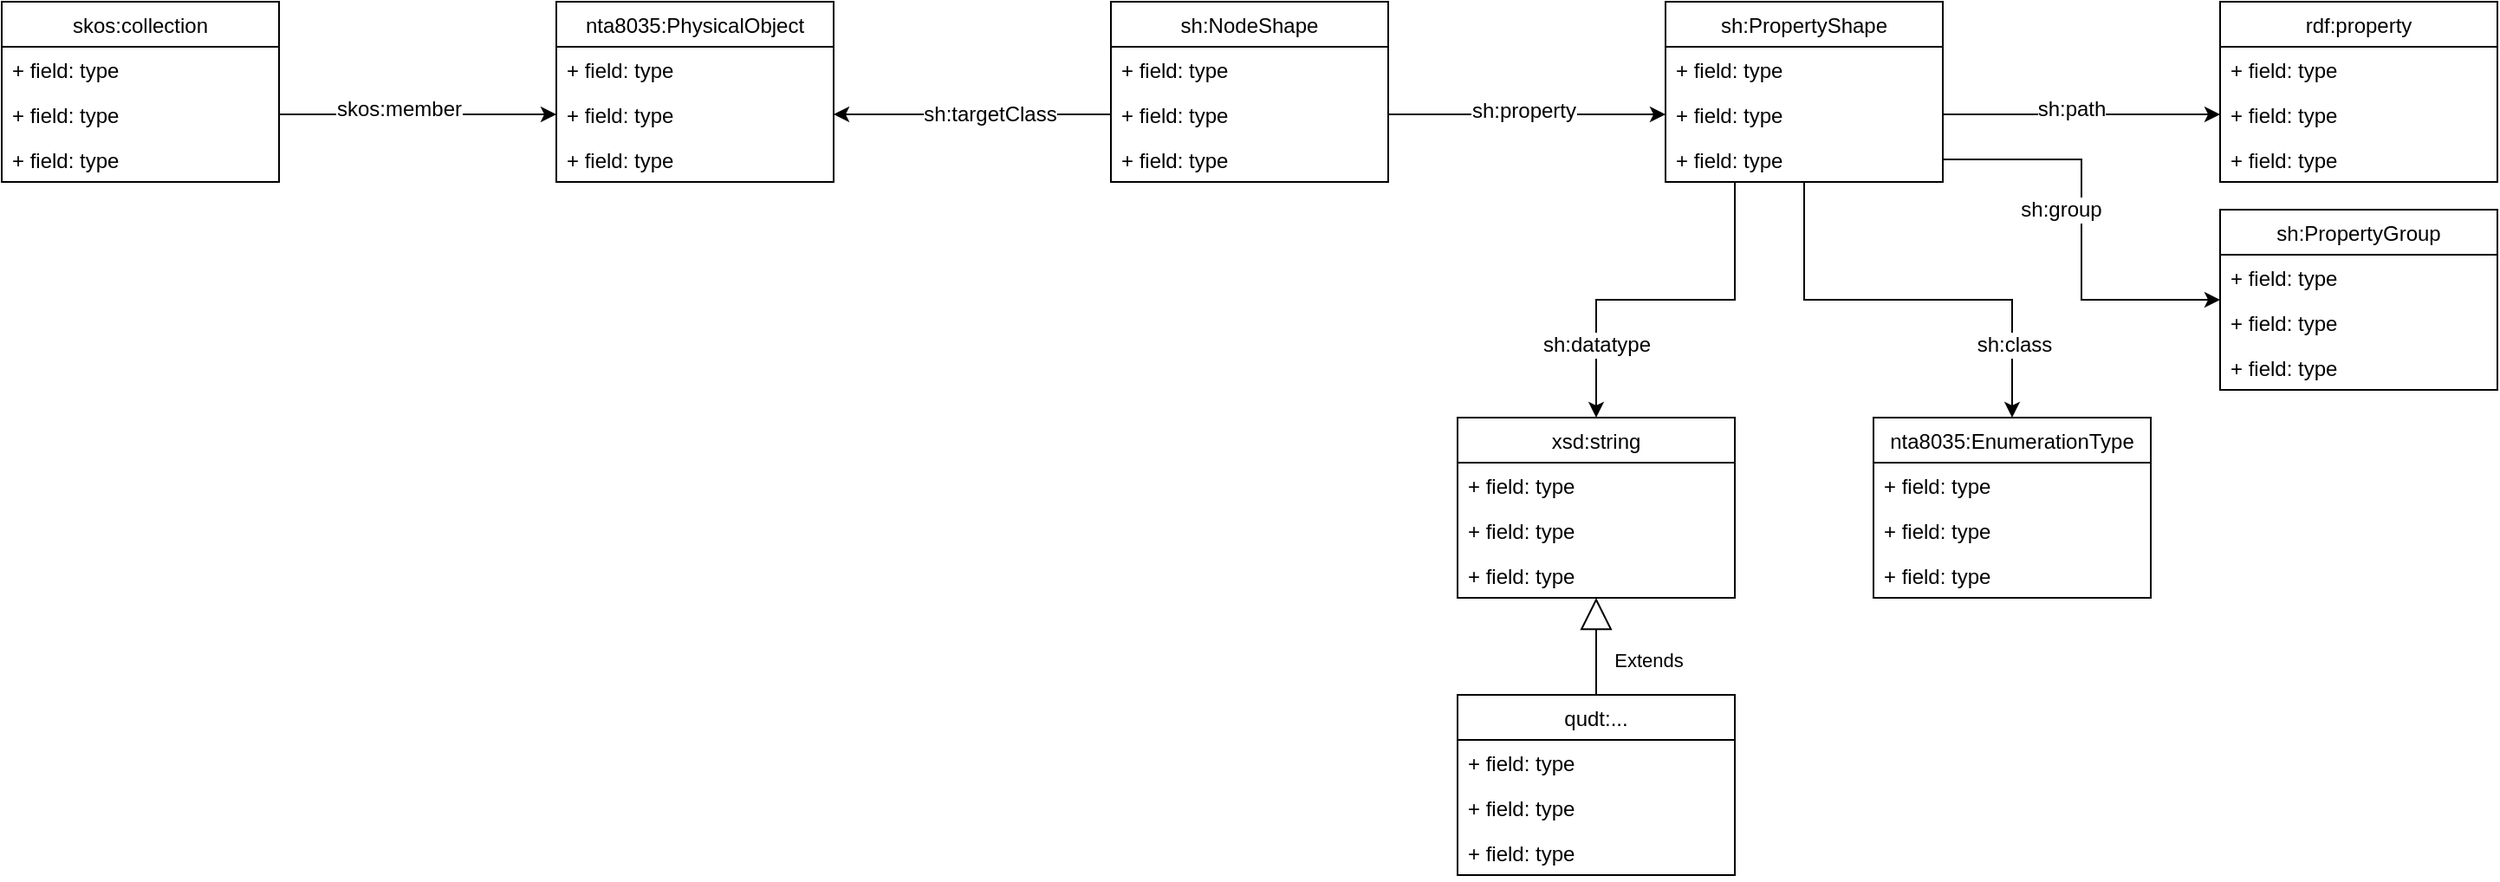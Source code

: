<mxfile version="12.6.7" type="github">
  <diagram id="uO4dAVEa6rhhREKeQXkx" name="Page-1">
    <mxGraphModel dx="1662" dy="909" grid="1" gridSize="10" guides="1" tooltips="1" connect="1" arrows="1" fold="1" page="1" pageScale="1" pageWidth="1654" pageHeight="1169" math="0" shadow="0">
      <root>
        <mxCell id="0"/>
        <mxCell id="1" parent="0"/>
        <mxCell id="aZ_iibs6CTDmy4hI5hPu-1" value="nta8035:PhysicalObject" style="swimlane;fontStyle=0;childLayout=stackLayout;horizontal=1;startSize=26;fillColor=none;horizontalStack=0;resizeParent=1;resizeParentMax=0;resizeLast=0;collapsible=1;marginBottom=0;" vertex="1" parent="1">
          <mxGeometry x="360" y="40" width="160" height="104" as="geometry"/>
        </mxCell>
        <mxCell id="aZ_iibs6CTDmy4hI5hPu-2" value="+ field: type" style="text;strokeColor=none;fillColor=none;align=left;verticalAlign=top;spacingLeft=4;spacingRight=4;overflow=hidden;rotatable=0;points=[[0,0.5],[1,0.5]];portConstraint=eastwest;" vertex="1" parent="aZ_iibs6CTDmy4hI5hPu-1">
          <mxGeometry y="26" width="160" height="26" as="geometry"/>
        </mxCell>
        <mxCell id="aZ_iibs6CTDmy4hI5hPu-3" value="+ field: type" style="text;strokeColor=none;fillColor=none;align=left;verticalAlign=top;spacingLeft=4;spacingRight=4;overflow=hidden;rotatable=0;points=[[0,0.5],[1,0.5]];portConstraint=eastwest;" vertex="1" parent="aZ_iibs6CTDmy4hI5hPu-1">
          <mxGeometry y="52" width="160" height="26" as="geometry"/>
        </mxCell>
        <mxCell id="aZ_iibs6CTDmy4hI5hPu-4" value="+ field: type" style="text;strokeColor=none;fillColor=none;align=left;verticalAlign=top;spacingLeft=4;spacingRight=4;overflow=hidden;rotatable=0;points=[[0,0.5],[1,0.5]];portConstraint=eastwest;" vertex="1" parent="aZ_iibs6CTDmy4hI5hPu-1">
          <mxGeometry y="78" width="160" height="26" as="geometry"/>
        </mxCell>
        <mxCell id="aZ_iibs6CTDmy4hI5hPu-5" value="skos:collection" style="swimlane;fontStyle=0;childLayout=stackLayout;horizontal=1;startSize=26;fillColor=none;horizontalStack=0;resizeParent=1;resizeParentMax=0;resizeLast=0;collapsible=1;marginBottom=0;" vertex="1" parent="1">
          <mxGeometry x="40" y="40" width="160" height="104" as="geometry"/>
        </mxCell>
        <mxCell id="aZ_iibs6CTDmy4hI5hPu-6" value="+ field: type" style="text;strokeColor=none;fillColor=none;align=left;verticalAlign=top;spacingLeft=4;spacingRight=4;overflow=hidden;rotatable=0;points=[[0,0.5],[1,0.5]];portConstraint=eastwest;" vertex="1" parent="aZ_iibs6CTDmy4hI5hPu-5">
          <mxGeometry y="26" width="160" height="26" as="geometry"/>
        </mxCell>
        <mxCell id="aZ_iibs6CTDmy4hI5hPu-7" value="+ field: type" style="text;strokeColor=none;fillColor=none;align=left;verticalAlign=top;spacingLeft=4;spacingRight=4;overflow=hidden;rotatable=0;points=[[0,0.5],[1,0.5]];portConstraint=eastwest;" vertex="1" parent="aZ_iibs6CTDmy4hI5hPu-5">
          <mxGeometry y="52" width="160" height="26" as="geometry"/>
        </mxCell>
        <mxCell id="aZ_iibs6CTDmy4hI5hPu-8" value="+ field: type" style="text;strokeColor=none;fillColor=none;align=left;verticalAlign=top;spacingLeft=4;spacingRight=4;overflow=hidden;rotatable=0;points=[[0,0.5],[1,0.5]];portConstraint=eastwest;" vertex="1" parent="aZ_iibs6CTDmy4hI5hPu-5">
          <mxGeometry y="78" width="160" height="26" as="geometry"/>
        </mxCell>
        <mxCell id="aZ_iibs6CTDmy4hI5hPu-9" style="edgeStyle=orthogonalEdgeStyle;rounded=0;orthogonalLoop=1;jettySize=auto;html=1;entryX=0;entryY=0.5;entryDx=0;entryDy=0;" edge="1" parent="1" source="aZ_iibs6CTDmy4hI5hPu-7" target="aZ_iibs6CTDmy4hI5hPu-3">
          <mxGeometry relative="1" as="geometry"/>
        </mxCell>
        <mxCell id="aZ_iibs6CTDmy4hI5hPu-10" value="&lt;div&gt;skos:member&lt;/div&gt;" style="text;html=1;align=center;verticalAlign=middle;resizable=0;points=[];labelBackgroundColor=#ffffff;" vertex="1" connectable="0" parent="aZ_iibs6CTDmy4hI5hPu-9">
          <mxGeometry x="-0.143" y="3" relative="1" as="geometry">
            <mxPoint as="offset"/>
          </mxGeometry>
        </mxCell>
        <mxCell id="aZ_iibs6CTDmy4hI5hPu-21" style="edgeStyle=orthogonalEdgeStyle;rounded=0;orthogonalLoop=1;jettySize=auto;html=1;entryX=0;entryY=0.5;entryDx=0;entryDy=0;exitX=1;exitY=0.5;exitDx=0;exitDy=0;" edge="1" parent="1" source="aZ_iibs6CTDmy4hI5hPu-13" target="aZ_iibs6CTDmy4hI5hPu-19">
          <mxGeometry relative="1" as="geometry"/>
        </mxCell>
        <mxCell id="aZ_iibs6CTDmy4hI5hPu-22" value="sh:property" style="text;html=1;align=center;verticalAlign=middle;resizable=0;points=[];labelBackgroundColor=#ffffff;" vertex="1" connectable="0" parent="aZ_iibs6CTDmy4hI5hPu-21">
          <mxGeometry x="0.317" y="-2" relative="1" as="geometry">
            <mxPoint x="-28" y="-4" as="offset"/>
          </mxGeometry>
        </mxCell>
        <mxCell id="aZ_iibs6CTDmy4hI5hPu-11" value="sh:NodeShape" style="swimlane;fontStyle=0;childLayout=stackLayout;horizontal=1;startSize=26;fillColor=none;horizontalStack=0;resizeParent=1;resizeParentMax=0;resizeLast=0;collapsible=1;marginBottom=0;" vertex="1" parent="1">
          <mxGeometry x="680" y="40" width="160" height="104" as="geometry"/>
        </mxCell>
        <mxCell id="aZ_iibs6CTDmy4hI5hPu-12" value="+ field: type" style="text;strokeColor=none;fillColor=none;align=left;verticalAlign=top;spacingLeft=4;spacingRight=4;overflow=hidden;rotatable=0;points=[[0,0.5],[1,0.5]];portConstraint=eastwest;" vertex="1" parent="aZ_iibs6CTDmy4hI5hPu-11">
          <mxGeometry y="26" width="160" height="26" as="geometry"/>
        </mxCell>
        <mxCell id="aZ_iibs6CTDmy4hI5hPu-13" value="+ field: type" style="text;strokeColor=none;fillColor=none;align=left;verticalAlign=top;spacingLeft=4;spacingRight=4;overflow=hidden;rotatable=0;points=[[0,0.5],[1,0.5]];portConstraint=eastwest;" vertex="1" parent="aZ_iibs6CTDmy4hI5hPu-11">
          <mxGeometry y="52" width="160" height="26" as="geometry"/>
        </mxCell>
        <mxCell id="aZ_iibs6CTDmy4hI5hPu-14" value="+ field: type" style="text;strokeColor=none;fillColor=none;align=left;verticalAlign=top;spacingLeft=4;spacingRight=4;overflow=hidden;rotatable=0;points=[[0,0.5],[1,0.5]];portConstraint=eastwest;" vertex="1" parent="aZ_iibs6CTDmy4hI5hPu-11">
          <mxGeometry y="78" width="160" height="26" as="geometry"/>
        </mxCell>
        <mxCell id="aZ_iibs6CTDmy4hI5hPu-15" style="edgeStyle=orthogonalEdgeStyle;rounded=0;orthogonalLoop=1;jettySize=auto;html=1;entryX=1;entryY=0.5;entryDx=0;entryDy=0;" edge="1" parent="1" source="aZ_iibs6CTDmy4hI5hPu-13" target="aZ_iibs6CTDmy4hI5hPu-3">
          <mxGeometry relative="1" as="geometry"/>
        </mxCell>
        <mxCell id="aZ_iibs6CTDmy4hI5hPu-16" value="sh:targetClass" style="text;html=1;align=center;verticalAlign=middle;resizable=0;points=[];labelBackgroundColor=#ffffff;" vertex="1" connectable="0" parent="aZ_iibs6CTDmy4hI5hPu-15">
          <mxGeometry x="-0.419" y="4" relative="1" as="geometry">
            <mxPoint x="-24" y="-4" as="offset"/>
          </mxGeometry>
        </mxCell>
        <mxCell id="aZ_iibs6CTDmy4hI5hPu-27" style="edgeStyle=orthogonalEdgeStyle;rounded=0;orthogonalLoop=1;jettySize=auto;html=1;entryX=0;entryY=0.5;entryDx=0;entryDy=0;exitX=1;exitY=0.5;exitDx=0;exitDy=0;" edge="1" parent="1" source="aZ_iibs6CTDmy4hI5hPu-19" target="aZ_iibs6CTDmy4hI5hPu-25">
          <mxGeometry relative="1" as="geometry">
            <mxPoint x="1280" y="60" as="targetPoint"/>
          </mxGeometry>
        </mxCell>
        <mxCell id="aZ_iibs6CTDmy4hI5hPu-28" value="sh:path" style="text;html=1;align=center;verticalAlign=middle;resizable=0;points=[];labelBackgroundColor=#ffffff;" vertex="1" connectable="0" parent="aZ_iibs6CTDmy4hI5hPu-27">
          <mxGeometry x="-0.074" y="3" relative="1" as="geometry">
            <mxPoint as="offset"/>
          </mxGeometry>
        </mxCell>
        <mxCell id="aZ_iibs6CTDmy4hI5hPu-33" style="edgeStyle=orthogonalEdgeStyle;rounded=0;orthogonalLoop=1;jettySize=auto;html=1;entryX=0.5;entryY=0;entryDx=0;entryDy=0;" edge="1" parent="1" source="aZ_iibs6CTDmy4hI5hPu-17" target="aZ_iibs6CTDmy4hI5hPu-29">
          <mxGeometry relative="1" as="geometry"/>
        </mxCell>
        <mxCell id="aZ_iibs6CTDmy4hI5hPu-34" value="sh:class" style="text;html=1;align=center;verticalAlign=middle;resizable=0;points=[];labelBackgroundColor=#ffffff;" vertex="1" connectable="0" parent="aZ_iibs6CTDmy4hI5hPu-33">
          <mxGeometry x="0.261" y="-22" relative="1" as="geometry">
            <mxPoint x="27" y="4" as="offset"/>
          </mxGeometry>
        </mxCell>
        <mxCell id="aZ_iibs6CTDmy4hI5hPu-39" style="edgeStyle=orthogonalEdgeStyle;rounded=0;orthogonalLoop=1;jettySize=auto;html=1;entryX=0.5;entryY=0;entryDx=0;entryDy=0;exitX=0.25;exitY=1;exitDx=0;exitDy=0;" edge="1" parent="1" source="aZ_iibs6CTDmy4hI5hPu-17" target="aZ_iibs6CTDmy4hI5hPu-35">
          <mxGeometry relative="1" as="geometry"/>
        </mxCell>
        <mxCell id="aZ_iibs6CTDmy4hI5hPu-40" value="sh:datatype" style="text;html=1;align=center;verticalAlign=middle;resizable=0;points=[];labelBackgroundColor=#ffffff;" vertex="1" connectable="0" parent="aZ_iibs6CTDmy4hI5hPu-39">
          <mxGeometry x="0.24" y="-35" relative="1" as="geometry">
            <mxPoint x="-14" y="61" as="offset"/>
          </mxGeometry>
        </mxCell>
        <mxCell id="aZ_iibs6CTDmy4hI5hPu-50" style="edgeStyle=orthogonalEdgeStyle;rounded=0;orthogonalLoop=1;jettySize=auto;html=1;entryX=0;entryY=0.5;entryDx=0;entryDy=0;exitX=1;exitY=0.5;exitDx=0;exitDy=0;" edge="1" parent="1" source="aZ_iibs6CTDmy4hI5hPu-20" target="aZ_iibs6CTDmy4hI5hPu-46">
          <mxGeometry relative="1" as="geometry">
            <mxPoint x="1140" y="190" as="sourcePoint"/>
          </mxGeometry>
        </mxCell>
        <mxCell id="aZ_iibs6CTDmy4hI5hPu-51" value="sh:group" style="text;html=1;align=center;verticalAlign=middle;resizable=0;points=[];labelBackgroundColor=#ffffff;" vertex="1" connectable="0" parent="aZ_iibs6CTDmy4hI5hPu-50">
          <mxGeometry x="-0.436" relative="1" as="geometry">
            <mxPoint y="29" as="offset"/>
          </mxGeometry>
        </mxCell>
        <mxCell id="aZ_iibs6CTDmy4hI5hPu-17" value="sh:PropertyShape" style="swimlane;fontStyle=0;childLayout=stackLayout;horizontal=1;startSize=26;fillColor=none;horizontalStack=0;resizeParent=1;resizeParentMax=0;resizeLast=0;collapsible=1;marginBottom=0;" vertex="1" parent="1">
          <mxGeometry x="1000" y="40" width="160" height="104" as="geometry"/>
        </mxCell>
        <mxCell id="aZ_iibs6CTDmy4hI5hPu-18" value="+ field: type" style="text;strokeColor=none;fillColor=none;align=left;verticalAlign=top;spacingLeft=4;spacingRight=4;overflow=hidden;rotatable=0;points=[[0,0.5],[1,0.5]];portConstraint=eastwest;" vertex="1" parent="aZ_iibs6CTDmy4hI5hPu-17">
          <mxGeometry y="26" width="160" height="26" as="geometry"/>
        </mxCell>
        <mxCell id="aZ_iibs6CTDmy4hI5hPu-19" value="+ field: type" style="text;strokeColor=none;fillColor=none;align=left;verticalAlign=top;spacingLeft=4;spacingRight=4;overflow=hidden;rotatable=0;points=[[0,0.5],[1,0.5]];portConstraint=eastwest;" vertex="1" parent="aZ_iibs6CTDmy4hI5hPu-17">
          <mxGeometry y="52" width="160" height="26" as="geometry"/>
        </mxCell>
        <mxCell id="aZ_iibs6CTDmy4hI5hPu-20" value="+ field: type" style="text;strokeColor=none;fillColor=none;align=left;verticalAlign=top;spacingLeft=4;spacingRight=4;overflow=hidden;rotatable=0;points=[[0,0.5],[1,0.5]];portConstraint=eastwest;" vertex="1" parent="aZ_iibs6CTDmy4hI5hPu-17">
          <mxGeometry y="78" width="160" height="26" as="geometry"/>
        </mxCell>
        <mxCell id="aZ_iibs6CTDmy4hI5hPu-23" value="rdf:property" style="swimlane;fontStyle=0;childLayout=stackLayout;horizontal=1;startSize=26;fillColor=none;horizontalStack=0;resizeParent=1;resizeParentMax=0;resizeLast=0;collapsible=1;marginBottom=0;" vertex="1" parent="1">
          <mxGeometry x="1320" y="40" width="160" height="104" as="geometry"/>
        </mxCell>
        <mxCell id="aZ_iibs6CTDmy4hI5hPu-24" value="+ field: type" style="text;strokeColor=none;fillColor=none;align=left;verticalAlign=top;spacingLeft=4;spacingRight=4;overflow=hidden;rotatable=0;points=[[0,0.5],[1,0.5]];portConstraint=eastwest;" vertex="1" parent="aZ_iibs6CTDmy4hI5hPu-23">
          <mxGeometry y="26" width="160" height="26" as="geometry"/>
        </mxCell>
        <mxCell id="aZ_iibs6CTDmy4hI5hPu-25" value="+ field: type" style="text;strokeColor=none;fillColor=none;align=left;verticalAlign=top;spacingLeft=4;spacingRight=4;overflow=hidden;rotatable=0;points=[[0,0.5],[1,0.5]];portConstraint=eastwest;" vertex="1" parent="aZ_iibs6CTDmy4hI5hPu-23">
          <mxGeometry y="52" width="160" height="26" as="geometry"/>
        </mxCell>
        <mxCell id="aZ_iibs6CTDmy4hI5hPu-26" value="+ field: type" style="text;strokeColor=none;fillColor=none;align=left;verticalAlign=top;spacingLeft=4;spacingRight=4;overflow=hidden;rotatable=0;points=[[0,0.5],[1,0.5]];portConstraint=eastwest;" vertex="1" parent="aZ_iibs6CTDmy4hI5hPu-23">
          <mxGeometry y="78" width="160" height="26" as="geometry"/>
        </mxCell>
        <mxCell id="aZ_iibs6CTDmy4hI5hPu-29" value="nta8035:EnumerationType" style="swimlane;fontStyle=0;childLayout=stackLayout;horizontal=1;startSize=26;fillColor=none;horizontalStack=0;resizeParent=1;resizeParentMax=0;resizeLast=0;collapsible=1;marginBottom=0;" vertex="1" parent="1">
          <mxGeometry x="1120" y="280" width="160" height="104" as="geometry"/>
        </mxCell>
        <mxCell id="aZ_iibs6CTDmy4hI5hPu-30" value="+ field: type" style="text;strokeColor=none;fillColor=none;align=left;verticalAlign=top;spacingLeft=4;spacingRight=4;overflow=hidden;rotatable=0;points=[[0,0.5],[1,0.5]];portConstraint=eastwest;" vertex="1" parent="aZ_iibs6CTDmy4hI5hPu-29">
          <mxGeometry y="26" width="160" height="26" as="geometry"/>
        </mxCell>
        <mxCell id="aZ_iibs6CTDmy4hI5hPu-31" value="+ field: type" style="text;strokeColor=none;fillColor=none;align=left;verticalAlign=top;spacingLeft=4;spacingRight=4;overflow=hidden;rotatable=0;points=[[0,0.5],[1,0.5]];portConstraint=eastwest;" vertex="1" parent="aZ_iibs6CTDmy4hI5hPu-29">
          <mxGeometry y="52" width="160" height="26" as="geometry"/>
        </mxCell>
        <mxCell id="aZ_iibs6CTDmy4hI5hPu-32" value="+ field: type" style="text;strokeColor=none;fillColor=none;align=left;verticalAlign=top;spacingLeft=4;spacingRight=4;overflow=hidden;rotatable=0;points=[[0,0.5],[1,0.5]];portConstraint=eastwest;" vertex="1" parent="aZ_iibs6CTDmy4hI5hPu-29">
          <mxGeometry y="78" width="160" height="26" as="geometry"/>
        </mxCell>
        <mxCell id="aZ_iibs6CTDmy4hI5hPu-35" value="xsd:string" style="swimlane;fontStyle=0;childLayout=stackLayout;horizontal=1;startSize=26;fillColor=none;horizontalStack=0;resizeParent=1;resizeParentMax=0;resizeLast=0;collapsible=1;marginBottom=0;" vertex="1" parent="1">
          <mxGeometry x="880" y="280" width="160" height="104" as="geometry"/>
        </mxCell>
        <mxCell id="aZ_iibs6CTDmy4hI5hPu-36" value="+ field: type" style="text;strokeColor=none;fillColor=none;align=left;verticalAlign=top;spacingLeft=4;spacingRight=4;overflow=hidden;rotatable=0;points=[[0,0.5],[1,0.5]];portConstraint=eastwest;" vertex="1" parent="aZ_iibs6CTDmy4hI5hPu-35">
          <mxGeometry y="26" width="160" height="26" as="geometry"/>
        </mxCell>
        <mxCell id="aZ_iibs6CTDmy4hI5hPu-37" value="+ field: type" style="text;strokeColor=none;fillColor=none;align=left;verticalAlign=top;spacingLeft=4;spacingRight=4;overflow=hidden;rotatable=0;points=[[0,0.5],[1,0.5]];portConstraint=eastwest;" vertex="1" parent="aZ_iibs6CTDmy4hI5hPu-35">
          <mxGeometry y="52" width="160" height="26" as="geometry"/>
        </mxCell>
        <mxCell id="aZ_iibs6CTDmy4hI5hPu-38" value="+ field: type" style="text;strokeColor=none;fillColor=none;align=left;verticalAlign=top;spacingLeft=4;spacingRight=4;overflow=hidden;rotatable=0;points=[[0,0.5],[1,0.5]];portConstraint=eastwest;" vertex="1" parent="aZ_iibs6CTDmy4hI5hPu-35">
          <mxGeometry y="78" width="160" height="26" as="geometry"/>
        </mxCell>
        <mxCell id="aZ_iibs6CTDmy4hI5hPu-41" value="qudt:..." style="swimlane;fontStyle=0;childLayout=stackLayout;horizontal=1;startSize=26;fillColor=none;horizontalStack=0;resizeParent=1;resizeParentMax=0;resizeLast=0;collapsible=1;marginBottom=0;" vertex="1" parent="1">
          <mxGeometry x="880" y="440" width="160" height="104" as="geometry"/>
        </mxCell>
        <mxCell id="aZ_iibs6CTDmy4hI5hPu-42" value="+ field: type" style="text;strokeColor=none;fillColor=none;align=left;verticalAlign=top;spacingLeft=4;spacingRight=4;overflow=hidden;rotatable=0;points=[[0,0.5],[1,0.5]];portConstraint=eastwest;" vertex="1" parent="aZ_iibs6CTDmy4hI5hPu-41">
          <mxGeometry y="26" width="160" height="26" as="geometry"/>
        </mxCell>
        <mxCell id="aZ_iibs6CTDmy4hI5hPu-43" value="+ field: type" style="text;strokeColor=none;fillColor=none;align=left;verticalAlign=top;spacingLeft=4;spacingRight=4;overflow=hidden;rotatable=0;points=[[0,0.5],[1,0.5]];portConstraint=eastwest;" vertex="1" parent="aZ_iibs6CTDmy4hI5hPu-41">
          <mxGeometry y="52" width="160" height="26" as="geometry"/>
        </mxCell>
        <mxCell id="aZ_iibs6CTDmy4hI5hPu-44" value="+ field: type" style="text;strokeColor=none;fillColor=none;align=left;verticalAlign=top;spacingLeft=4;spacingRight=4;overflow=hidden;rotatable=0;points=[[0,0.5],[1,0.5]];portConstraint=eastwest;" vertex="1" parent="aZ_iibs6CTDmy4hI5hPu-41">
          <mxGeometry y="78" width="160" height="26" as="geometry"/>
        </mxCell>
        <mxCell id="aZ_iibs6CTDmy4hI5hPu-45" value="Extends" style="endArrow=block;endSize=16;endFill=0;html=1;exitX=0.5;exitY=0;exitDx=0;exitDy=0;" edge="1" parent="1" source="aZ_iibs6CTDmy4hI5hPu-41" target="aZ_iibs6CTDmy4hI5hPu-35">
          <mxGeometry x="-0.286" y="-30" width="160" relative="1" as="geometry">
            <mxPoint x="910" y="710" as="sourcePoint"/>
            <mxPoint x="1070" y="710" as="targetPoint"/>
            <Array as="points"/>
            <mxPoint as="offset"/>
          </mxGeometry>
        </mxCell>
        <mxCell id="aZ_iibs6CTDmy4hI5hPu-46" value="sh:PropertyGroup" style="swimlane;fontStyle=0;childLayout=stackLayout;horizontal=1;startSize=26;fillColor=none;horizontalStack=0;resizeParent=1;resizeParentMax=0;resizeLast=0;collapsible=1;marginBottom=0;" vertex="1" parent="1">
          <mxGeometry x="1320" y="160" width="160" height="104" as="geometry"/>
        </mxCell>
        <mxCell id="aZ_iibs6CTDmy4hI5hPu-47" value="+ field: type" style="text;strokeColor=none;fillColor=none;align=left;verticalAlign=top;spacingLeft=4;spacingRight=4;overflow=hidden;rotatable=0;points=[[0,0.5],[1,0.5]];portConstraint=eastwest;" vertex="1" parent="aZ_iibs6CTDmy4hI5hPu-46">
          <mxGeometry y="26" width="160" height="26" as="geometry"/>
        </mxCell>
        <mxCell id="aZ_iibs6CTDmy4hI5hPu-48" value="+ field: type" style="text;strokeColor=none;fillColor=none;align=left;verticalAlign=top;spacingLeft=4;spacingRight=4;overflow=hidden;rotatable=0;points=[[0,0.5],[1,0.5]];portConstraint=eastwest;" vertex="1" parent="aZ_iibs6CTDmy4hI5hPu-46">
          <mxGeometry y="52" width="160" height="26" as="geometry"/>
        </mxCell>
        <mxCell id="aZ_iibs6CTDmy4hI5hPu-49" value="+ field: type" style="text;strokeColor=none;fillColor=none;align=left;verticalAlign=top;spacingLeft=4;spacingRight=4;overflow=hidden;rotatable=0;points=[[0,0.5],[1,0.5]];portConstraint=eastwest;" vertex="1" parent="aZ_iibs6CTDmy4hI5hPu-46">
          <mxGeometry y="78" width="160" height="26" as="geometry"/>
        </mxCell>
      </root>
    </mxGraphModel>
  </diagram>
</mxfile>
